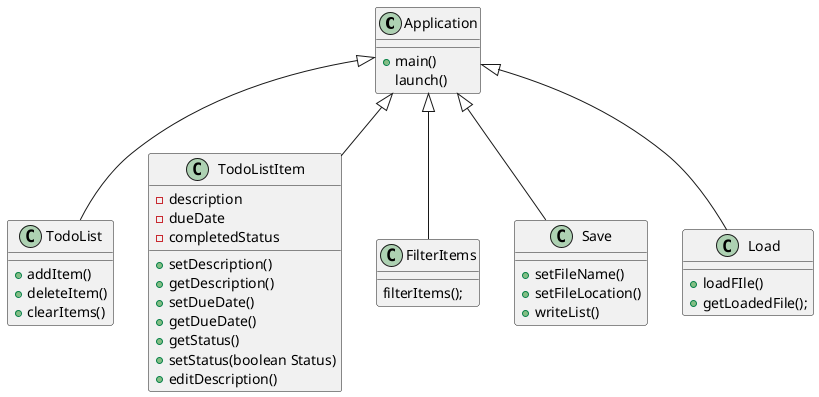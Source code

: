 @startuml
class Application{
    +main()
        launch()
}

class TodoList{
    +addItem()
    +deleteItem()
    +clearItems()
}

class TodoListItem{
    -description
    -dueDate
    -completedStatus
    +setDescription()
    +getDescription()
    +setDueDate()
    +getDueDate()
    +getStatus()
    +setStatus(boolean Status)
    +editDescription()
}

class FilterItems{
    filterItems();
}

class Save{
    +setFileName()
    +setFileLocation()
    +writeList()
}

class Load{
    +loadFIle()
    +getLoadedFile();
}

Application <|-- Load
Application <|-- TodoListItem
Application <|-- TodoList
Application <|-- FilterItems
Application <|-- Save

@enduml